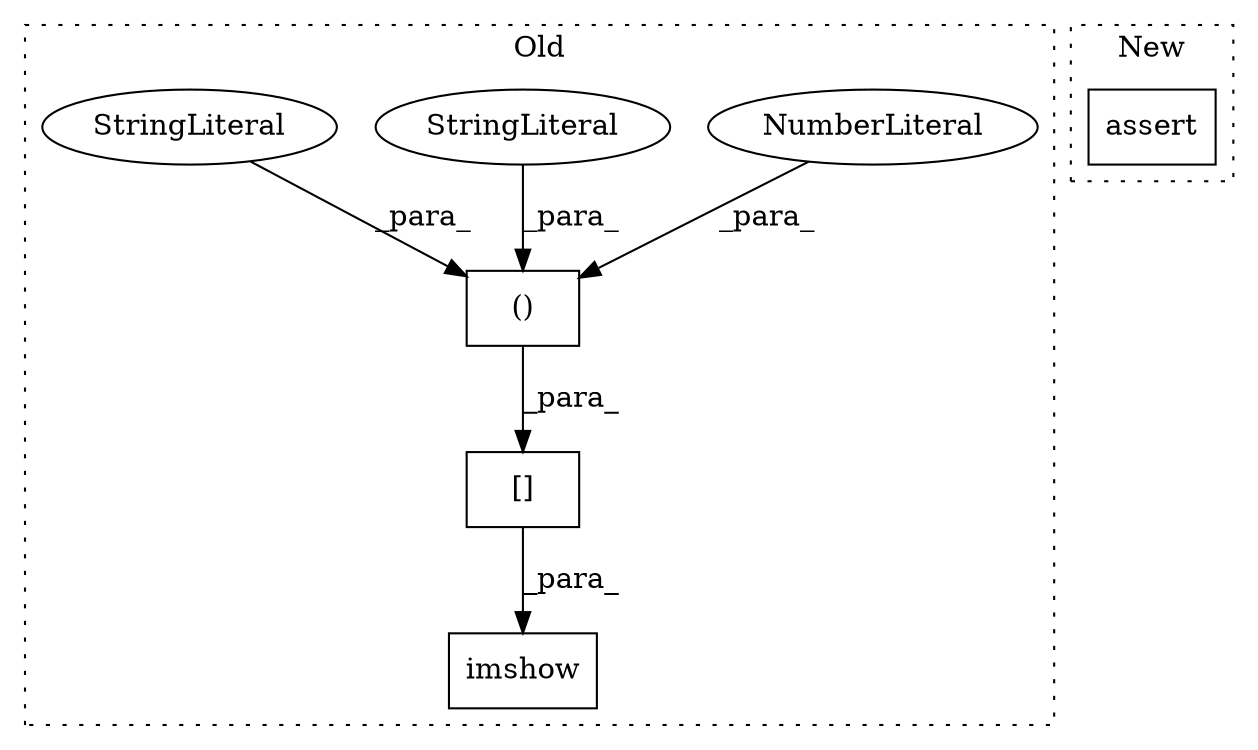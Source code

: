 digraph G {
subgraph cluster0 {
1 [label="imshow" a="32" s="1898,1985" l="7,1" shape="box"];
3 [label="()" a="106" s="1913" l="60" shape="box"];
4 [label="NumberLiteral" a="34" s="1913" l="2" shape="ellipse"];
5 [label="[]" a="2" s="1905,1973" l="8,2" shape="box"];
6 [label="StringLiteral" a="45" s="1957" l="16" shape="ellipse"];
7 [label="StringLiteral" a="45" s="1928" l="16" shape="ellipse"];
label = "Old";
style="dotted";
}
subgraph cluster1 {
2 [label="assert" a="32" s="1202,1228" l="8,1" shape="box"];
label = "New";
style="dotted";
}
3 -> 5 [label="_para_"];
4 -> 3 [label="_para_"];
5 -> 1 [label="_para_"];
6 -> 3 [label="_para_"];
7 -> 3 [label="_para_"];
}